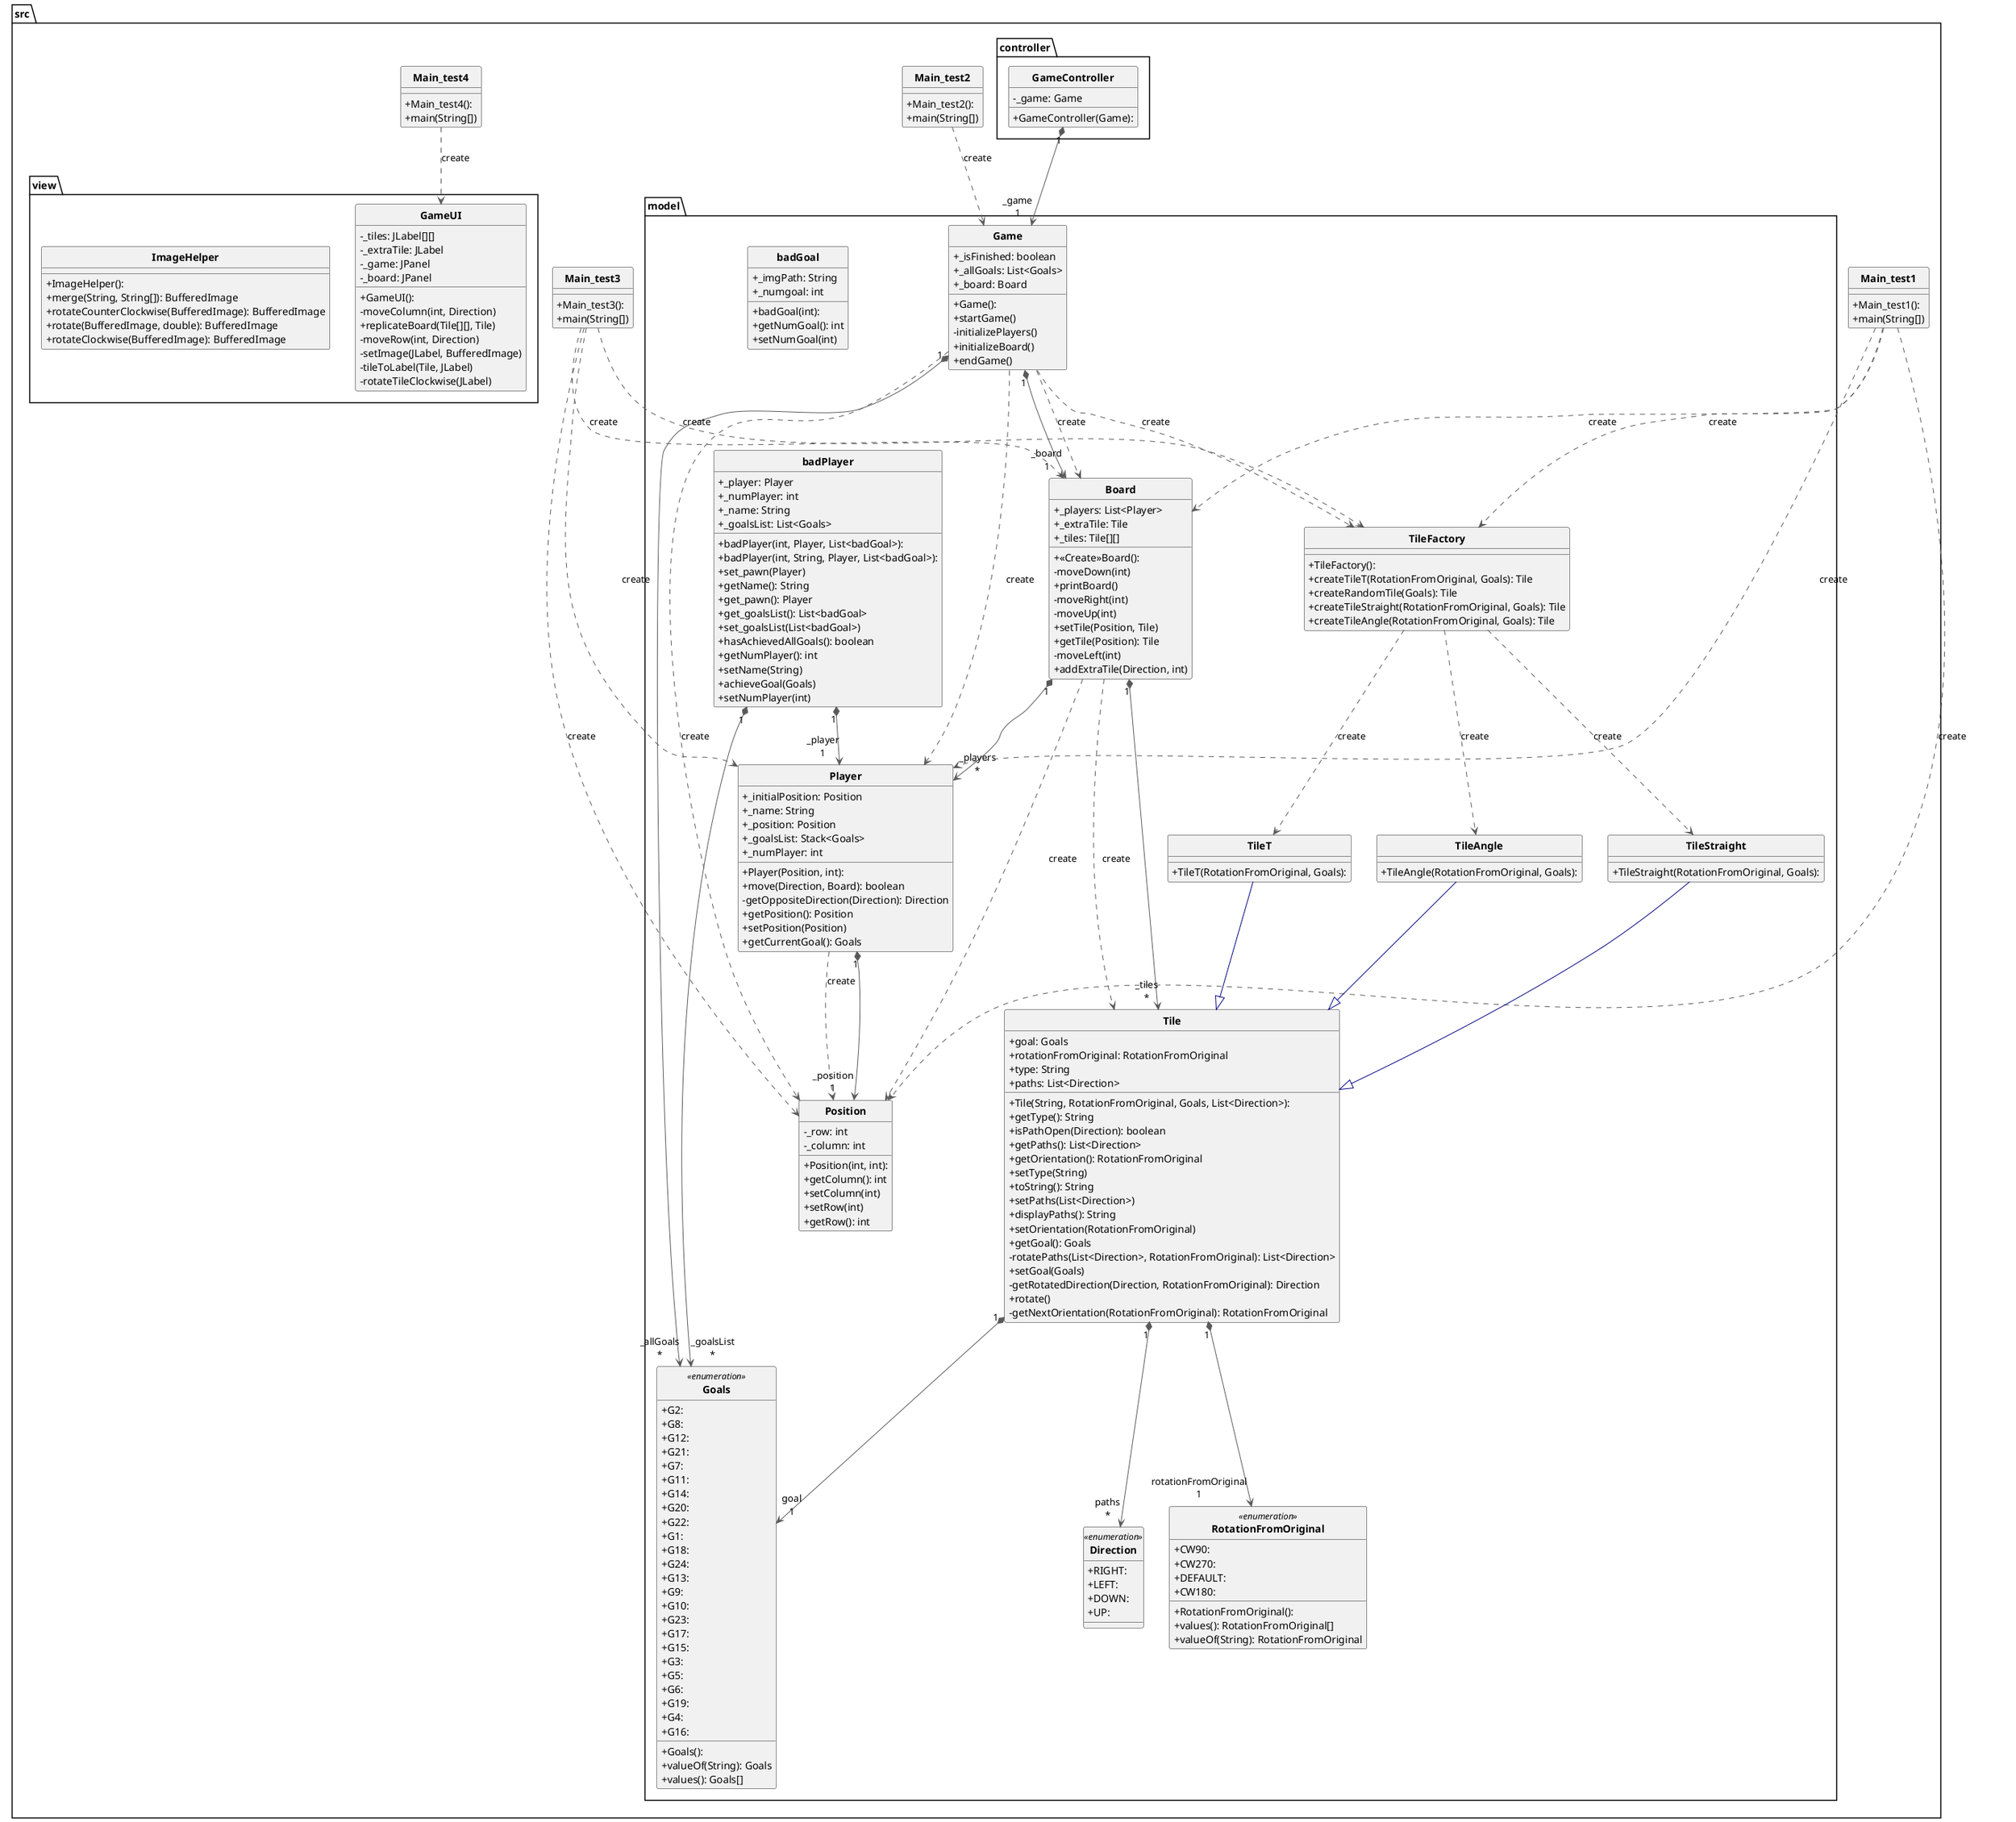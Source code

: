 @startuml


'https://plantuml.com/class-diagram
skinparam classAttributeIconSize 0
skinparam classFontStyle Bold
skinparam style strictuml
top to bottom direction

package src {
package model {
    class Board {
      + <<Create>>Board():
      + _players: List<Player>
      + _extraTile: Tile
      + _tiles: Tile[][]
      - moveDown(int)
      + printBoard()
      - moveRight(int)
      - moveUp(int)
      + setTile(Position, Tile)
      + getTile(Position): Tile
      - moveLeft(int)
      + addExtraTile(Direction, int)
    }
    enum Direction << enumeration >> {
      + RIGHT:
      + LEFT:
      + DOWN:
      + UP:

    }
    class Game {
      + Game():
      + _isFinished: boolean
      + _allGoals: List<Goals>
      + _board: Board
      + startGame()
      - initializePlayers()
      + initializeBoard()
      + endGame()
    }


    enum Goals << enumeration >> {
      + Goals():
      + G2:
      + G8:
      + G12:
      + G21:
      + G7:
      + G11:
      + G14:
      + G20:
      + G22:
      + G1:
      + G18:
      + G24:
      + G13:
      + G9:
      + G10:
      + G23:
      + G17:
      + G15:
      + G3:
      + G5:
      + G6:
      + G19:
      + G4:
      + G16:
      + valueOf(String): Goals
      + values(): Goals[]
    }


    class Player {
      + Player(Position, int):
      + _initialPosition: Position
      + _name: String
      + _position: Position
      + _goalsList: Stack<Goals>
      + _numPlayer: int
      + move(Direction, Board): boolean
      - getOppositeDirection(Direction): Direction
      + getPosition(): Position
      + setPosition(Position)
      + getCurrentGoal(): Goals
    }
    class Position {
      + Position(int, int):
      - _row: int
      - _column: int
      + getColumn(): int
      + setColumn(int)
      + setRow(int)
      + getRow(): int
    }
    enum RotationFromOriginal << enumeration >> {
      + RotationFromOriginal():
      + CW90:
      + CW270:
      + DEFAULT:
      + CW180:
      + values(): RotationFromOriginal[]
      + valueOf(String): RotationFromOriginal
    }
    class Tile {
      + Tile(String, RotationFromOriginal, Goals, List<Direction>):
      + goal: Goals
      + rotationFromOriginal: RotationFromOriginal
      + type: String
      + paths: List<Direction>
      + getType(): String
      + isPathOpen(Direction): boolean
      + getPaths(): List<Direction>
      + getOrientation(): RotationFromOriginal
      + setType(String)
      + toString(): String
      + setPaths(List<Direction>)
      + displayPaths(): String
      + setOrientation(RotationFromOriginal)
      + getGoal(): Goals
      - rotatePaths(List<Direction>, RotationFromOriginal): List<Direction>
      + setGoal(Goals)
      - getRotatedDirection(Direction, RotationFromOriginal): Direction
      + rotate()
      - getNextOrientation(RotationFromOriginal): RotationFromOriginal
    }
    class TileAngle {
      + TileAngle(RotationFromOriginal, Goals):
    }
    class TileFactory {
      + TileFactory():
      + createTileT(RotationFromOriginal, Goals): Tile
      + createRandomTile(Goals): Tile
      + createTileStraight(RotationFromOriginal, Goals): Tile
      + createTileAngle(RotationFromOriginal, Goals): Tile
    }
    class TileStraight {
      + TileStraight(RotationFromOriginal, Goals):
    }
    class TileT {
      + TileT(RotationFromOriginal, Goals):
    }
    class badGoal {
      + badGoal(int):
      + _imgPath: String
      + _numgoal: int
      + getNumGoal(): int
      + setNumGoal(int)
    }
    class badPlayer {
      + badPlayer(int, Player, List<badGoal>):
      + badPlayer(int, String, Player, List<badGoal>):
      + _player: Player
      + _numPlayer: int
      + _name: String
      + _goalsList: List<Goals>
      + set_pawn(Player)
      + getName(): String
      + get_pawn(): Player
      + get_goalsList(): List<badGoal>
      + set_goalsList(List<badGoal>)
      + hasAchievedAllGoals(): boolean
      + getNumPlayer(): int
      + setName(String)
      + achieveGoal(Goals)
      + setNumPlayer(int)
    }


}

package view {
         class GameUI {
               + GameUI():
               - _tiles: JLabel[][]
               - _extraTile: JLabel
               - _game: JPanel
               - _board: JPanel
               - moveColumn(int, Direction)
               + replicateBoard(Tile[][], Tile)
               - moveRow(int, Direction)
               - setImage(JLabel, BufferedImage)
               - tileToLabel(Tile, JLabel)
               - rotateTileClockwise(JLabel)
             }

         class ImageHelper {
                + ImageHelper():
                + merge(String, String[]): BufferedImage
                + rotateCounterClockwise(BufferedImage): BufferedImage
                + rotate(BufferedImage, double): BufferedImage
                + rotateClockwise(BufferedImage): BufferedImage
              }
     }
     package controller {
          class GameController {
            + GameController(Game):
            - _game: Game
          }
     }

class Main_test1 {
           + Main_test1():
           + main(String[])
}
 class Main_test2 {
   + Main_test2():
   + main(String[])
 }
 class Main_test3 {
   + Main_test3():
   + main(String[])
 }
 class Main_test4 {
   + Main_test4():
   + main(String[])
 }
}

Board                "1" *-[#595959,plain]-> "_players\n*" Player
Board                 -[#595959,dashed]->  Position             : "«create»"
Board                "1" *-[#595959,plain]-> "_tiles\n*" Tile
Board                 -[#595959,dashed]->  Tile                 : "«create»"
Game                 "1" *-[#595959,plain]-> "_board\n1" Board
Game                  -[#595959,dashed]->  Board                : "«create»"
Game                 "1" *-[#595959,plain]-> "_allGoals\n*" Goals
Game                  -[#595959,dashed]->  Player               : "«create»"
Game                  -[#595959,dashed]->  Position             : "«create»"
Game                  -[#595959,dashed]->  TileFactory          : "«create»"
GameController       "1" *-[#595959,plain]-> "_game\n1" Game
Main_test1            -[#595959,dashed]->  Board                : "«create»"
Main_test1            -[#595959,dashed]->  Player               : "«create»"
Main_test1            -[#595959,dashed]->  Position             : "«create»"
Main_test1            -[#595959,dashed]->  TileFactory          : "«create»"
Main_test2            -[#595959,dashed]->  Game                 : "«create»"
Main_test3            -[#595959,dashed]->  Board                : "«create»"
Main_test3            -[#595959,dashed]->  Player               : "«create»"
Main_test3            -[#595959,dashed]->  Position             : "«create»"
Main_test3            -[#595959,dashed]->  TileFactory          : "«create»"
Main_test4            -[#595959,dashed]->  GameUI               : "«create»"
Player                -[#595959,dashed]->  Position             : "«create»"
Player               "1" *-[#595959,plain]-> "_position\n1" Position
Tile                 "1" *-[#595959,plain]-> "paths\n*" Direction
Tile                 "1" *-[#595959,plain]-> "goal\n1" Goals
Tile                 "1" *-[#595959,plain]-> "rotationFromOriginal\n1" RotationFromOriginal
TileAngle             -[#000082,plain]-^  Tile
TileFactory           -[#595959,dashed]->  TileAngle            : "«create»"
TileFactory           -[#595959,dashed]->  TileStraight         : "«create»"
TileFactory           -[#595959,dashed]->  TileT                : "«create»"
TileStraight          -[#000082,plain]-^  Tile
TileT                 -[#000082,plain]-^  Tile
badPlayer            "1" *-[#595959,plain]-> "_goalsList\n*" Goals
badPlayer            "1" *-[#595959,plain]-> "_player\n1" Player
@enduml
